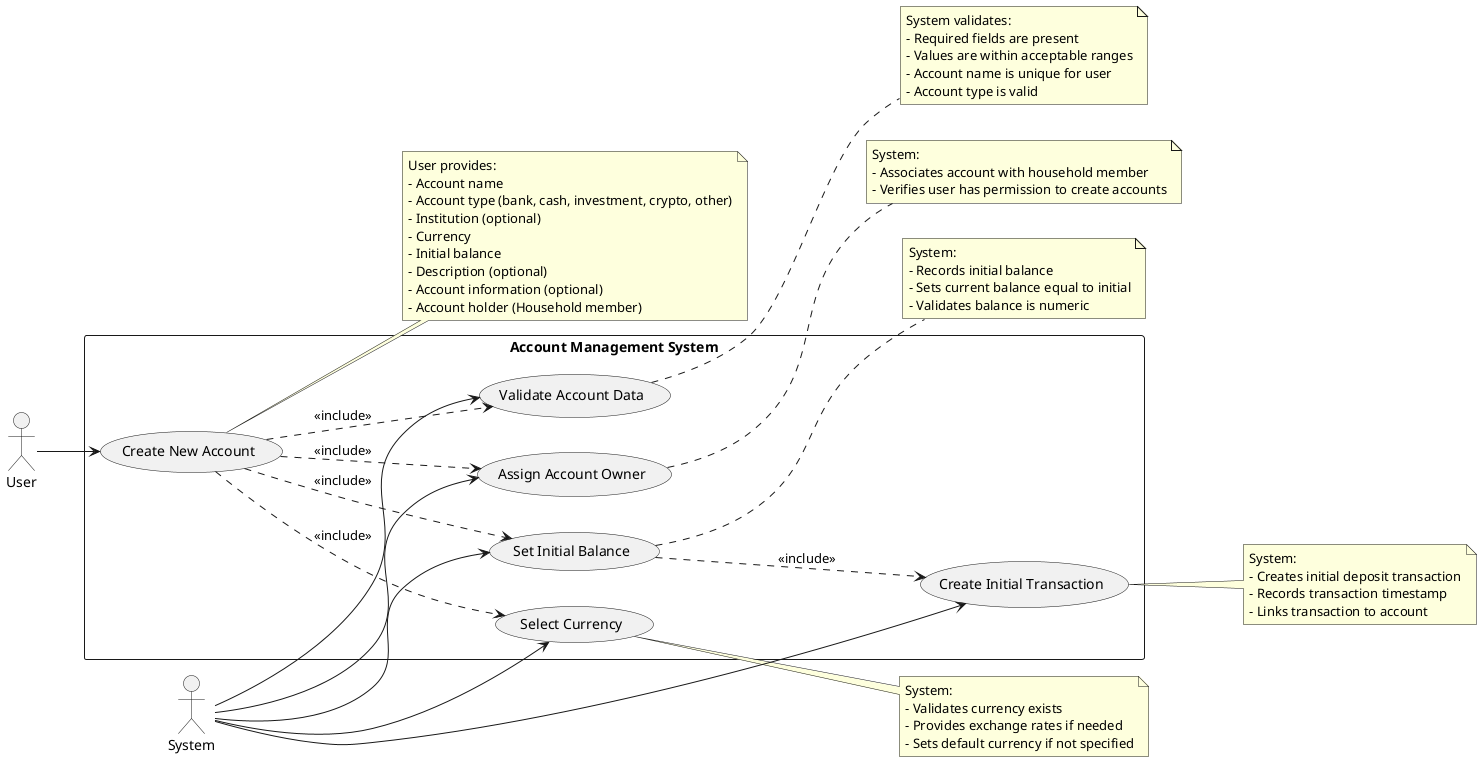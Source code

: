 /'
Use case: User wants to create a new account. This account should include details defined in the contract.
'/
@startuml
left to right direction
actor "User" as user
actor "System" as system

rectangle "Account Management System" {
  usecase "Create New Account" as UC1
  usecase "Validate Account Data" as UC2
  usecase "Select Currency" as UC3
  usecase "Set Initial Balance" as UC4
  usecase "Assign Account Owner" as UC5
  usecase "Create Initial Transaction" as UC6
}

user --> UC1
UC1 ..> UC2 : <<include>>
UC1 ..> UC3 : <<include>>
UC1 ..> UC4 : <<include>>
UC1 ..> UC5 : <<include>>
UC4 ..> UC6 : <<include>>

system --> UC2
system --> UC3
system --> UC4
system --> UC5
system --> UC6

note right of UC1
  User provides:
  - Account name
  - Account type (bank, cash, investment, crypto, other)
  - Institution (optional)
  - Currency
  - Initial balance
  - Description (optional)
  - Account information (optional)
  - Account holder (Household member)
end note

note right of UC2
  System validates:
  - Required fields are present
  - Values are within acceptable ranges
  - Account name is unique for user
  - Account type is valid
end note

note right of UC3
  System:
  - Validates currency exists
  - Provides exchange rates if needed
  - Sets default currency if not specified
end note

note right of UC4
  System:
  - Records initial balance
  - Sets current balance equal to initial
  - Validates balance is numeric
end note

note right of UC5
  System:
  - Associates account with household member
  - Verifies user has permission to create accounts
end note

note right of UC6
  System:
  - Creates initial deposit transaction
  - Records transaction timestamp
  - Links transaction to account
end note

@enduml